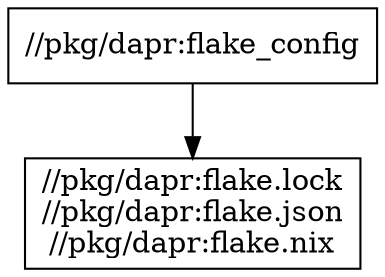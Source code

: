 digraph mygraph {
  node [shape=box];
  "//pkg/dapr:flake_config"
  "//pkg/dapr:flake_config" -> "//pkg/dapr:flake.lock\n//pkg/dapr:flake.json\n//pkg/dapr:flake.nix"
  "//pkg/dapr:flake.lock\n//pkg/dapr:flake.json\n//pkg/dapr:flake.nix"
}
